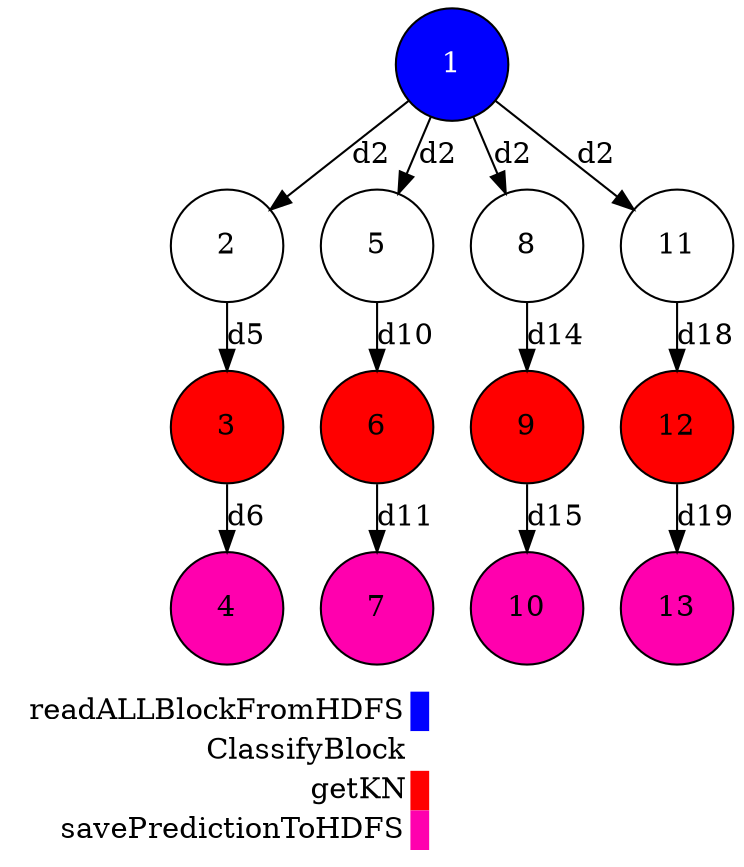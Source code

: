 digraph {
  rankdir=TB;
  labeljust="l";
  subgraph dependence_graph {
    ranksep=0.20;
    node[height=0.75];

1[shape=circle, style=filled fillcolor="#0000ff" fontcolor="#ffffff"];
2[shape=circle, style=filled fillcolor="#ffffff" fontcolor="#000000"];
1 -> 2[ label="d2" ];
3[shape=circle, style=filled fillcolor="#ff0000" fontcolor="#000000"];
2 -> 3[ label="d5" ];
4[shape=circle, style=filled fillcolor="#ff00ae" fontcolor="#000000"];
3 -> 4[ label="d6" ];
5[shape=circle, style=filled fillcolor="#ffffff" fontcolor="#000000"];
1 -> 5[ label="d2" ];
6[shape=circle, style=filled fillcolor="#ff0000" fontcolor="#000000"];
5 -> 6[ label="d10" ];
7[shape=circle, style=filled fillcolor="#ff00ae" fontcolor="#000000"];
6 -> 7[ label="d11" ];
8[shape=circle, style=filled fillcolor="#ffffff" fontcolor="#000000"];
1 -> 8[ label="d2" ];
9[shape=circle, style=filled fillcolor="#ff0000" fontcolor="#000000"];
8 -> 9[ label="d14" ];
10[shape=circle, style=filled fillcolor="#ff00ae" fontcolor="#000000"];
9 -> 10[ label="d15" ];
11[shape=circle, style=filled fillcolor="#ffffff" fontcolor="#000000"];
1 -> 11[ label="d2" ];
12[shape=circle, style=filled fillcolor="#ff0000" fontcolor="#000000"];
11 -> 12[ label="d18" ];
13[shape=circle, style=filled fillcolor="#ff00ae" fontcolor="#000000"];
12 -> 13[ label="d19" ];  }
  subgraph legend {
    rank=sink;
    node [shape=plaintext, height=0.75];
    ranksep=0.20;
    label = "Legend";
    key [label=<
      <table border="0" cellpadding="2" cellspacing="0" cellborder="0">
<tr>
<td align="right">readALLBlockFromHDFS</td>
<td bgcolor="#0000ff">&nbsp;</td>
</tr>
<tr>
<td align="right">ClassifyBlock</td>
<td bgcolor="#ffffff">&nbsp;</td>
</tr>
<tr>
<td align="right">getKN</td>
<td bgcolor="#ff0000">&nbsp;</td>
</tr>
<tr>
<td align="right">savePredictionToHDFS</td>
<td bgcolor="#ff00ae">&nbsp;</td>
</tr>
      </table>
    >]
  }
}
